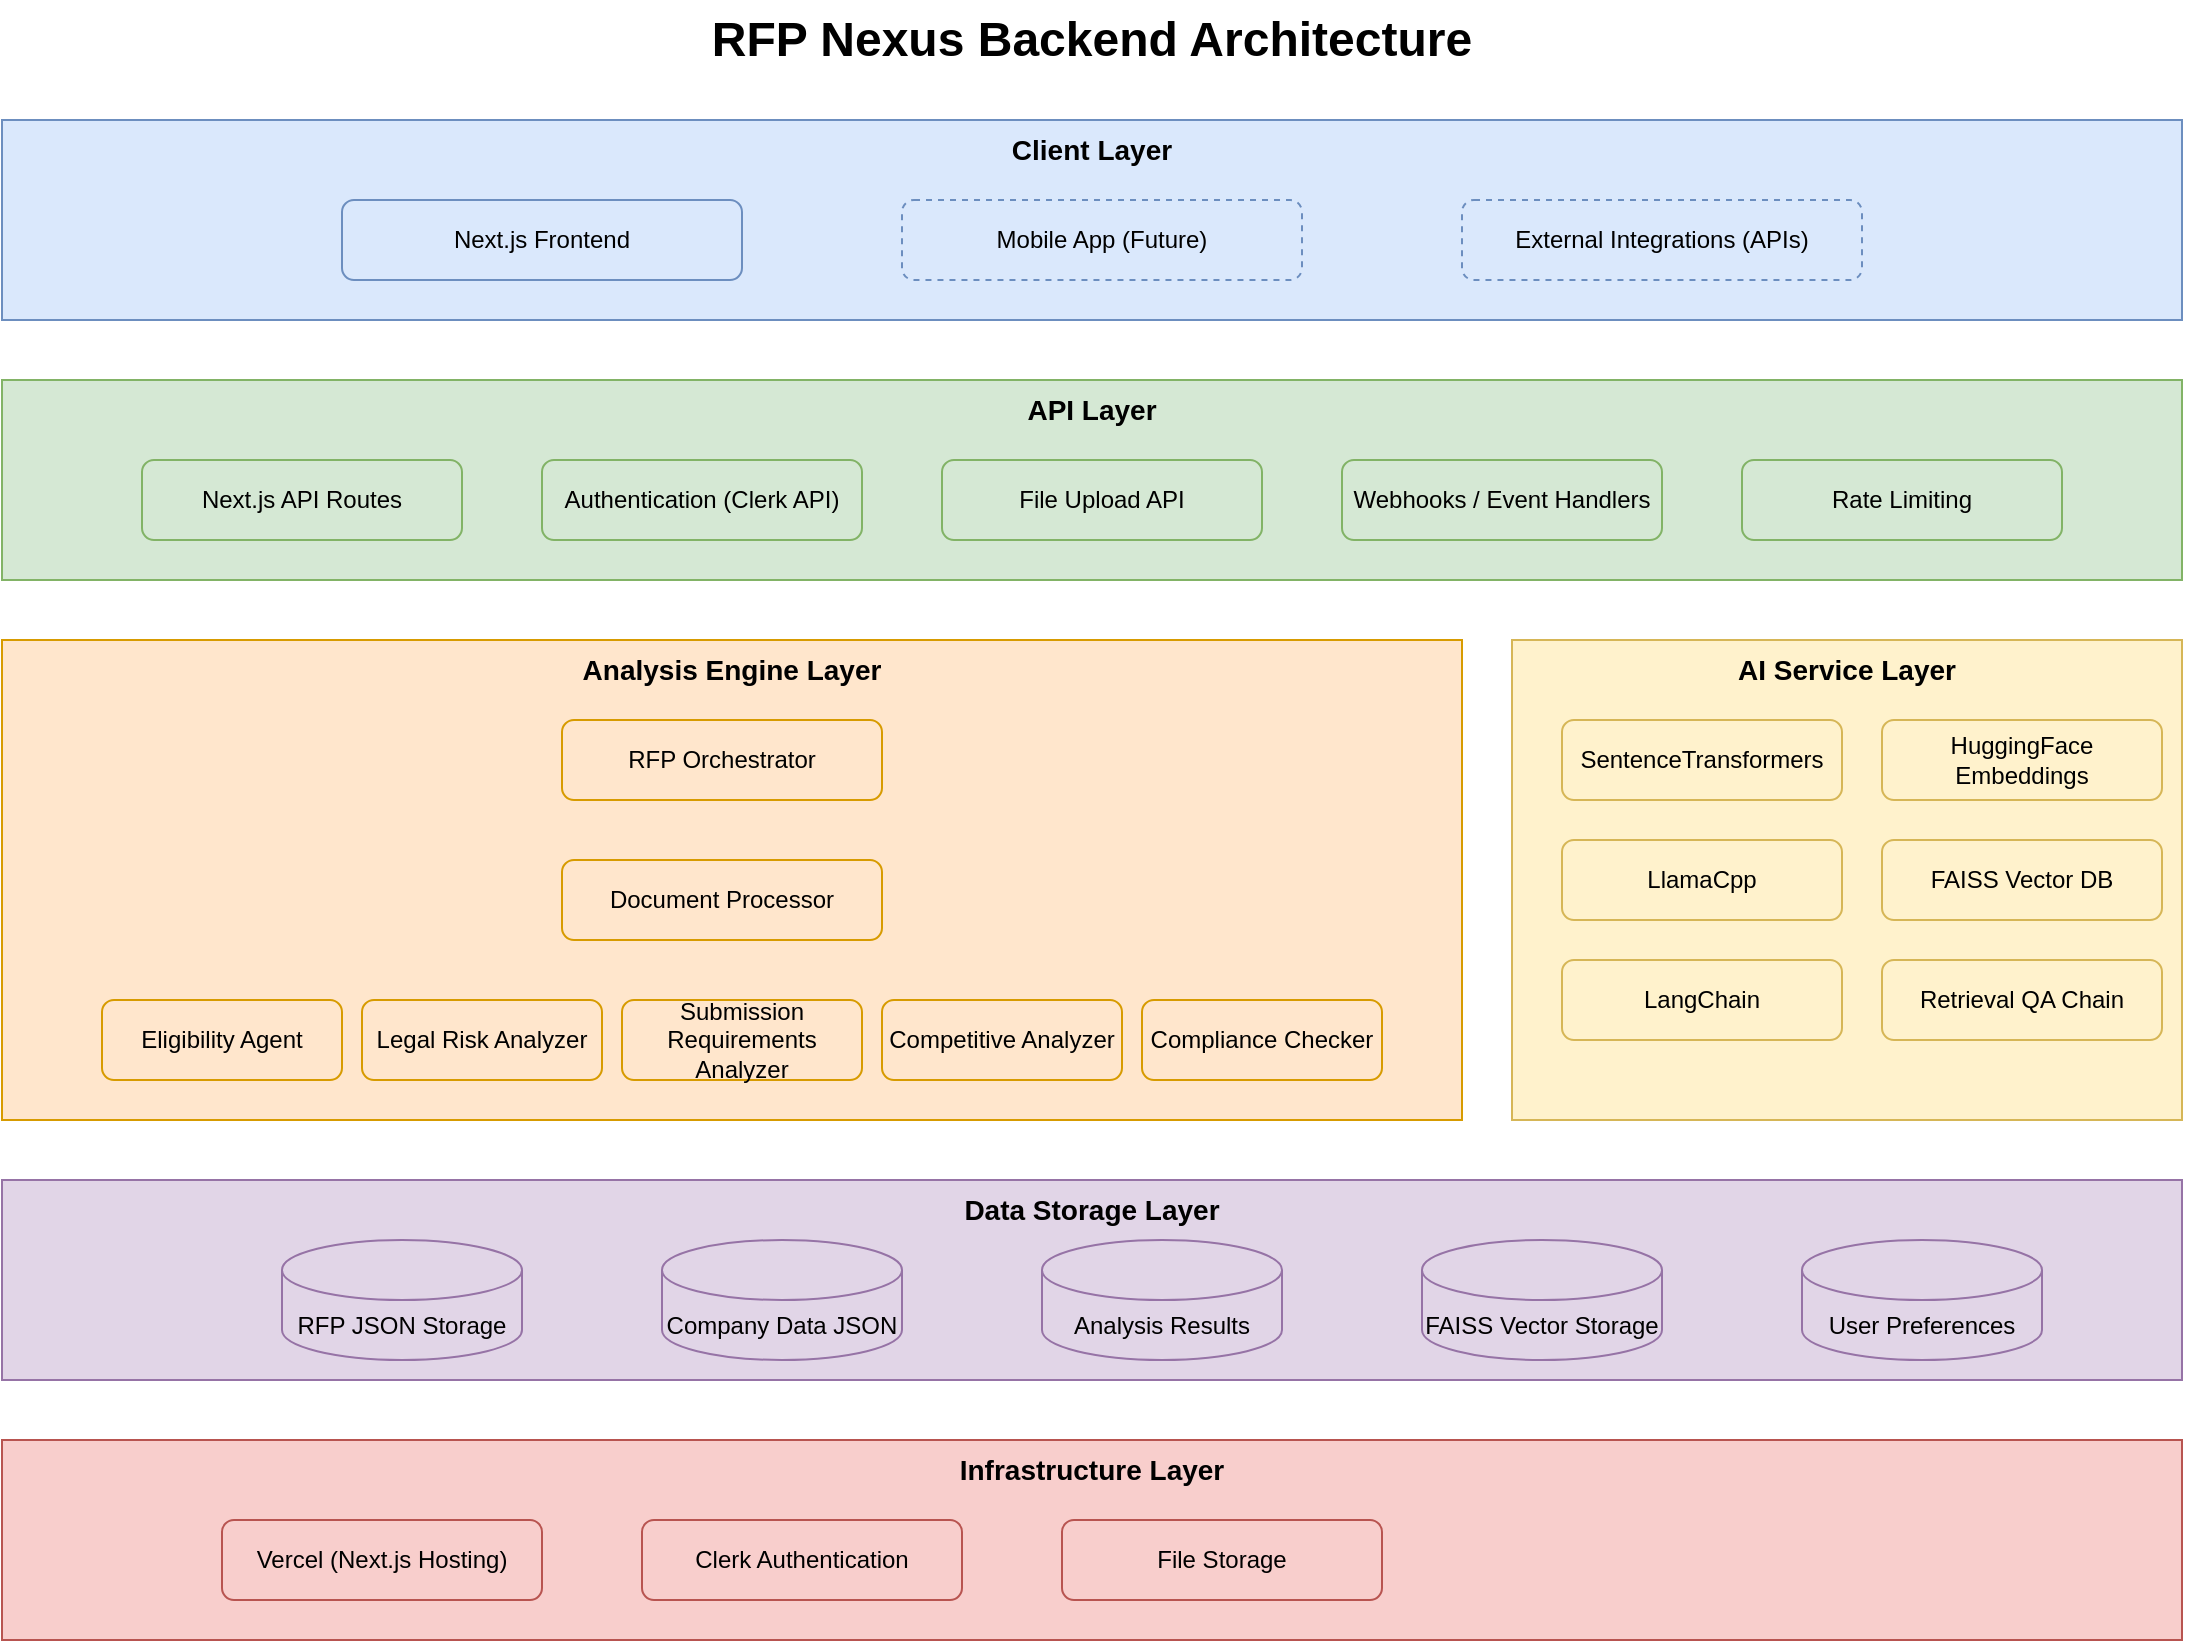 <mxfile version="21.1.4">
  <diagram id="backend-architecture" name="RFP Nexus Backend Architecture">
    <mxGraphModel dx="1422" dy="798" grid="1" gridSize="10" guides="1" tooltips="1" connect="1" arrows="1" fold="1" page="1" pageScale="1" pageWidth="1169" pageHeight="827" math="0" shadow="0">
      <root>
        <mxCell id="0" />
        <mxCell id="1" parent="0" />
        
        <!-- Title -->
        <mxCell id="title" value="RFP Nexus Backend Architecture" style="text;html=1;strokeColor=none;fillColor=none;align=center;verticalAlign=middle;whiteSpace=wrap;rounded=0;fontSize=24;fontStyle=1" vertex="1" parent="1">
          <mxGeometry x="340" y="20" width="490" height="40" as="geometry" />
        </mxCell>
        
        <!-- Client Layer -->
        <mxCell id="client_layer" value="Client Layer" style="rounded=0;whiteSpace=wrap;html=1;fillColor=#dae8fc;strokeColor=#6c8ebf;fontStyle=1;verticalAlign=top;fontSize=14;" vertex="1" parent="1">
          <mxGeometry x="40" y="80" width="1090" height="100" as="geometry" />
        </mxCell>
        
        <mxCell id="nextjs_frontend" value="Next.js Frontend" style="rounded=1;whiteSpace=wrap;html=1;fillColor=#dae8fc;strokeColor=#6c8ebf;" vertex="1" parent="1">
          <mxGeometry x="210" y="120" width="200" height="40" as="geometry" />
        </mxCell>
        
        <mxCell id="mobile_app" value="Mobile App (Future)" style="rounded=1;whiteSpace=wrap;html=1;fillColor=#dae8fc;strokeColor=#6c8ebf;dashed=1;" vertex="1" parent="1">
          <mxGeometry x="490" y="120" width="200" height="40" as="geometry" />
        </mxCell>
        
        <mxCell id="external_integrations" value="External Integrations (APIs)" style="rounded=1;whiteSpace=wrap;html=1;fillColor=#dae8fc;strokeColor=#6c8ebf;dashed=1;" vertex="1" parent="1">
          <mxGeometry x="770" y="120" width="200" height="40" as="geometry" />
        </mxCell>
        
        <!-- API Layer -->
        <mxCell id="api_layer" value="API Layer" style="rounded=0;whiteSpace=wrap;html=1;fillColor=#d5e8d4;strokeColor=#82b366;fontStyle=1;verticalAlign=top;fontSize=14;" vertex="1" parent="1">
          <mxGeometry x="40" y="210" width="1090" height="100" as="geometry" />
        </mxCell>
        
        <mxCell id="api_routes" value="Next.js API Routes" style="rounded=1;whiteSpace=wrap;html=1;fillColor=#d5e8d4;strokeColor=#82b366;" vertex="1" parent="1">
          <mxGeometry x="110" y="250" width="160" height="40" as="geometry" />
        </mxCell>
        
        <mxCell id="authentication" value="Authentication (Clerk API)" style="rounded=1;whiteSpace=wrap;html=1;fillColor=#d5e8d4;strokeColor=#82b366;" vertex="1" parent="1">
          <mxGeometry x="310" y="250" width="160" height="40" as="geometry" />
        </mxCell>
        
        <mxCell id="file_upload" value="File Upload API" style="rounded=1;whiteSpace=wrap;html=1;fillColor=#d5e8d4;strokeColor=#82b366;" vertex="1" parent="1">
          <mxGeometry x="510" y="250" width="160" height="40" as="geometry" />
        </mxCell>
        
        <mxCell id="webhooks" value="Webhooks / Event Handlers" style="rounded=1;whiteSpace=wrap;html=1;fillColor=#d5e8d4;strokeColor=#82b366;" vertex="1" parent="1">
          <mxGeometry x="710" y="250" width="160" height="40" as="geometry" />
        </mxCell>
        
        <mxCell id="api_rate_limit" value="Rate Limiting" style="rounded=1;whiteSpace=wrap;html=1;fillColor=#d5e8d4;strokeColor=#82b366;" vertex="1" parent="1">
          <mxGeometry x="910" y="250" width="160" height="40" as="geometry" />
        </mxCell>
        
        <!-- Analysis Engine Layer -->
        <mxCell id="analysis_layer" value="Analysis Engine Layer" style="rounded=0;whiteSpace=wrap;html=1;fillColor=#ffe6cc;strokeColor=#d79b00;fontStyle=1;verticalAlign=top;fontSize=14;" vertex="1" parent="1">
          <mxGeometry x="40" y="340" width="730" height="240" as="geometry" />
        </mxCell>
        
        <mxCell id="orchestrator" value="RFP Orchestrator" style="rounded=1;whiteSpace=wrap;html=1;fillColor=#ffe6cc;strokeColor=#d79b00;" vertex="1" parent="1">
          <mxGeometry x="320" y="380" width="160" height="40" as="geometry" />
        </mxCell>
        
        <mxCell id="document_processor" value="Document Processor" style="rounded=1;whiteSpace=wrap;html=1;fillColor=#ffe6cc;strokeColor=#d79b00;" vertex="1" parent="1">
          <mxGeometry x="320" y="450" width="160" height="40" as="geometry" />
        </mxCell>
        
        <mxCell id="eligibility_agent" value="Eligibility Agent" style="rounded=1;whiteSpace=wrap;html=1;fillColor=#ffe6cc;strokeColor=#d79b00;" vertex="1" parent="1">
          <mxGeometry x="90" y="520" width="120" height="40" as="geometry" />
        </mxCell>
        
        <mxCell id="legal_agent" value="Legal Risk Analyzer" style="rounded=1;whiteSpace=wrap;html=1;fillColor=#ffe6cc;strokeColor=#d79b00;" vertex="1" parent="1">
          <mxGeometry x="220" y="520" width="120" height="40" as="geometry" />
        </mxCell>
        
        <mxCell id="submission_agent" value="Submission Requirements Analyzer" style="rounded=1;whiteSpace=wrap;html=1;fillColor=#ffe6cc;strokeColor=#d79b00;" vertex="1" parent="1">
          <mxGeometry x="350" y="520" width="120" height="40" as="geometry" />
        </mxCell>
        
        <mxCell id="competitive_agent" value="Competitive Analyzer" style="rounded=1;whiteSpace=wrap;html=1;fillColor=#ffe6cc;strokeColor=#d79b00;" vertex="1" parent="1">
          <mxGeometry x="480" y="520" width="120" height="40" as="geometry" />
        </mxCell>
        
        <mxCell id="compliance_checker" value="Compliance Checker" style="rounded=1;whiteSpace=wrap;html=1;fillColor=#ffe6cc;strokeColor=#d79b00;" vertex="1" parent="1">
          <mxGeometry x="610" y="520" width="120" height="40" as="geometry" />
        </mxCell>
        
        <!-- AI Service Layer -->
        <mxCell id="ai_service_layer" value="AI Service Layer" style="rounded=0;whiteSpace=wrap;html=1;fillColor=#fff2cc;strokeColor=#d6b656;fontStyle=1;verticalAlign=top;fontSize=14;" vertex="1" parent="1">
          <mxGeometry x="795" y="340" width="335" height="240" as="geometry" />
        </mxCell>
        
        <mxCell id="sentence_transformers" value="SentenceTransformers" style="rounded=1;whiteSpace=wrap;html=1;fillColor=#fff2cc;strokeColor=#d6b656;" vertex="1" parent="1">
          <mxGeometry x="820" y="380" width="140" height="40" as="geometry" />
        </mxCell>
        
        <mxCell id="llamacpp" value="LlamaCpp" style="rounded=1;whiteSpace=wrap;html=1;fillColor=#fff2cc;strokeColor=#d6b656;" vertex="1" parent="1">
          <mxGeometry x="820" y="440" width="140" height="40" as="geometry" />
        </mxCell>
        
        <mxCell id="langchain" value="LangChain" style="rounded=1;whiteSpace=wrap;html=1;fillColor=#fff2cc;strokeColor=#d6b656;" vertex="1" parent="1">
          <mxGeometry x="820" y="500" width="140" height="40" as="geometry" />
        </mxCell>
        
        <mxCell id="huggingface" value="HuggingFace Embeddings" style="rounded=1;whiteSpace=wrap;html=1;fillColor=#fff2cc;strokeColor=#d6b656;" vertex="1" parent="1">
          <mxGeometry x="980" y="380" width="140" height="40" as="geometry" />
        </mxCell>
        
        <mxCell id="vectordb_faiss" value="FAISS Vector DB" style="rounded=1;whiteSpace=wrap;html=1;fillColor=#fff2cc;strokeColor=#d6b656;" vertex="1" parent="1">
          <mxGeometry x="980" y="440" width="140" height="40" as="geometry" />
        </mxCell>
        
        <mxCell id="chatlib" value="Retrieval QA Chain" style="rounded=1;whiteSpace=wrap;html=1;fillColor=#fff2cc;strokeColor=#d6b656;" vertex="1" parent="1">
          <mxGeometry x="980" y="500" width="140" height="40" as="geometry" />
        </mxCell>
        
        <!-- Data Storage Layer -->
        <mxCell id="data_storage_layer" value="Data Storage Layer" style="rounded=0;whiteSpace=wrap;html=1;fillColor=#e1d5e7;strokeColor=#9673a6;fontStyle=1;verticalAlign=top;fontSize=14;" vertex="1" parent="1">
          <mxGeometry x="40" y="610" width="1090" height="100" as="geometry" />
        </mxCell>
        
        <mxCell id="rfp_json" value="RFP JSON Storage" style="shape=cylinder3;whiteSpace=wrap;html=1;boundedLbl=1;backgroundOutline=1;size=15;fillColor=#e1d5e7;strokeColor=#9673a6;" vertex="1" parent="1">
          <mxGeometry x="180" y="640" width="120" height="60" as="geometry" />
        </mxCell>
        
        <mxCell id="company_json" value="Company Data JSON" style="shape=cylinder3;whiteSpace=wrap;html=1;boundedLbl=1;backgroundOutline=1;size=15;fillColor=#e1d5e7;strokeColor=#9673a6;" vertex="1" parent="1">
          <mxGeometry x="370" y="640" width="120" height="60" as="geometry" />
        </mxCell>
        
        <mxCell id="analysis_results" value="Analysis Results" style="shape=cylinder3;whiteSpace=wrap;html=1;boundedLbl=1;backgroundOutline=1;size=15;fillColor=#e1d5e7;strokeColor=#9673a6;" vertex="1" parent="1">
          <mxGeometry x="560" y="640" width="120" height="60" as="geometry" />
        </mxCell>
        
        <mxCell id="vector_storage" value="FAISS Vector Storage" style="shape=cylinder3;whiteSpace=wrap;html=1;boundedLbl=1;backgroundOutline=1;size=15;fillColor=#e1d5e7;strokeColor=#9673a6;" vertex="1" parent="1">
          <mxGeometry x="750" y="640" width="120" height="60" as="geometry" />
        </mxCell>
        
        <mxCell id="user_data" value="User Preferences" style="shape=cylinder3;whiteSpace=wrap;html=1;boundedLbl=1;backgroundOutline=1;size=15;fillColor=#e1d5e7;strokeColor=#9673a6;" vertex="1" parent="1">
          <mxGeometry x="940" y="640" width="120" height="60" as="geometry" />
        </mxCell>
        
        <!-- Infrastructure Layer -->
        <mxCell id="infrastructure_layer" value="Infrastructure Layer" style="rounded=0;whiteSpace=wrap;html=1;fillColor=#f8cecc;strokeColor=#b85450;fontStyle=1;verticalAlign=top;fontSize=14;" vertex="1" parent="1">
          <mxGeometry x="40" y="740" width="1090" height="100" as="geometry" />
        </mxCell>
        
        <mxCell id="nextjs_hosting" value="Vercel (Next.js Hosting)" style="rounded=1;whiteSpace=wrap;html=1;fillColor=#f8cecc;strokeColor=#b85450;" vertex="1" parent="1">
          <mxGeometry x="150" y="780" width="160" height="40" as="geometry" />
        </mxCell>
        
        <mxCell id="clerk_auth" value="Clerk Authentication" style="rounded=1;whiteSpace=wrap;html=1;fillColor=#f8cecc;strokeColor=#b85450;" vertex="1" parent="1">
          <mxGeometry x="360" y="780" width="160" height="40" as="geometry" />
        </mxCell>
        
        <mxCell id="file_storage" value="File Storage" style="rounded=1;whiteSpace=wrap;html=1;fillColor=#f8cecc;strokeColor=#b85450;" vertex="1" parent="1">
          <mxGeometry x="570" y="780" width="160" height="40" as="geometry" />
        </mxCell>
        
        <mxCell id="monitoring" value="Monitoring & Logging" style="rounded=1;whiteSpace=wrap;html=1;fillColor=#f8cecc;strokeColor=#b85450;" vertex="1" parent="1">
          <mxGeometry x="780" y="780" width="160" height="40" as="geometry" />
        </mxCell>
        
        <!-- Flow Connectors -->
        <!-- Client to API Layer -->
        <mxCell id="frontend_to_api" value="" style="endArrow=classic;startArrow=classic;html=1;rounded=0;entryX=0.5;entryY=0;entryDx=0;entryDy=0;exitX=0.5;exitY=1;exitDx=0;exitDy=0;" edge="1" parent="1" source="nextjs_frontend" target="api_routes">
          <mxGeometry width="50" height="50" relative="1" as="geometry">
            <mxPoint x="270" y="170" as="sourcePoint" />
            <mxPoint x="320" y="120" as="targetPoint" />
          </mxGeometry>
        </mxCell>
        
        <mxCell id="frontend_to_auth" value="" style="endArrow=classic;startArrow=classic;html=1;rounded=0;entryX=0.5;entryY=0;entryDx=0;entryDy=0;exitX=0.5;exitY=1;exitDx=0;exitDy=0;" edge="1" parent="1" source="nextjs_frontend" target="authentication">
          <mxGeometry width="50" height="50" relative="1" as="geometry">
            <mxPoint x="330" y="200" as="sourcePoint" />
            <mxPoint x="380" y="150" as="targetPoint" />
          </mxGeometry>
        </mxCell>
        
        <mxCell id="frontend_to_upload" value="" style="endArrow=classic;startArrow=classic;html=1;rounded=0;entryX=0.5;entryY=0;entryDx=0;entryDy=0;exitX=0.75;exitY=1;exitDx=0;exitDy=0;" edge="1" parent="1" source="nextjs_frontend" target="file_upload">
          <mxGeometry width="50" height="50" relative="1" as="geometry">
            <mxPoint x="450" y="200" as="sourcePoint" />
            <mxPoint x="500" y="150" as="targetPoint" />
          </mxGeometry>
        </mxCell>
        
        <!-- API to Analysis Engine -->
        <mxCell id="api_to_orchestrator" value="" style="endArrow=classic;html=1;rounded=0;entryX=0.5;entryY=0;entryDx=0;entryDy=0;" edge="1" parent="1" target="orchestrator">
          <mxGeometry width="50" height="50" relative="1" as="geometry">
            <mxPoint x="400" y="290" as="sourcePoint" />
            <mxPoint x="450" y="240" as="targetPoint" />
          </mxGeometry>
        </mxCell>
        
        <mxCell id="file_to_processor" value="" style="endArrow=classic;html=1;rounded=0;entryX=0.5;entryY=0;entryDx=0;entryDy=0;exitX=0.25;exitY=1;exitDx=0;exitDy=0;" edge="1" parent="1" source="file_upload" target="document_processor">
          <mxGeometry width="50" height="50" relative="1" as="geometry">
            <mxPoint x="460" y="290" as="sourcePoint" />
            <mxPoint x="510" y="240" as="targetPoint" />
          </mxGeometry>
        </mxCell>
        
        <!-- Orchestrator Flow -->
        <mxCell id="orchestrator_to_processor" value="" style="endArrow=classic;html=1;rounded=0;exitX=0.5;exitY=1;exitDx=0;exitDy=0;entryX=0.5;entryY=0;entryDx=0;entryDy=0;" edge="1" parent="1" source="orchestrator" target="document_processor">
          <mxGeometry width="50" height="50" relative="1" as="geometry">
            <mxPoint x="350" y="490" as="sourcePoint" />
            <mxPoint x="400" y="440" as="targetPoint" />
          </mxGeometry>
        </mxCell>
        
        <mxCell id="processor_to_agents" value="" style="endArrow=classic;html=1;rounded=0;exitX=0.5;exitY=1;exitDx=0;exitDy=0;" edge="1" parent="1" source="document_processor">
          <mxGeometry width="50" height="50" relative="1" as="geometry">
            <mxPoint x="400" y="490" as="sourcePoint" />
            <mxPoint x="400" y="510" as="targetPoint" />
          </mxGeometry>
        </mxCell>
        
        <mxCell id="to_eligibility" value="" style="endArrow=classic;html=1;rounded=0;entryX=0.5;entryY=0;entryDx=0;entryDy=0;" edge="1" parent="1" target="eligibility_agent">
          <mxGeometry width="50" height="50" relative="1" as="geometry">
            <mxPoint x="400" y="510" as="sourcePoint" />
            <mxPoint x="240" y="490" as="targetPoint" />
            <Array as="points">
              <mxPoint x="150" y="510" />
            </Array>
          </mxGeometry>
        </mxCell>
        
        <mxCell id="to_legal" value="" style="endArrow=classic;html=1;rounded=0;entryX=0.5;entryY=0;entryDx=0;entryDy=0;" edge="1" parent="1" target="legal_agent">
          <mxGeometry width="50" height="50" relative="1" as="geometry">
            <mxPoint x="400" y="510" as="sourcePoint" />
            <mxPoint x="350" y="490" as="targetPoint" />
            <Array as="points">
              <mxPoint x="280" y="510" />
            </Array>
          </mxGeometry>
        </mxCell>
        
        <mxCell id="to_submission" value="" style="endArrow=classic;html=1;rounded=0;entryX=0.5;entryY=0;entryDx=0;entryDy=0;" edge="1" parent="1" target="submission_agent">
          <mxGeometry width="50" height="50" relative="1" as="geometry">
            <mxPoint x="400" y="510" as="sourcePoint" />
            <mxPoint x="450" y="460" as="targetPoint" />
          </mxGeometry>
        </mxCell>
        
        <mxCell id="to_competitive" value="" style="endArrow=classic;html=1;rounded=0;entryX=0.5;entryY=0;entryDx=0;entryDy=0;" edge="1" parent="1" target="competitive_agent">
          <mxGeometry width="50" height="50" relative="1" as="geometry">
            <mxPoint x="400" y="510" as="sourcePoint" />
            <mxPoint x="450" y="460" as="targetPoint" />
            <Array as="points">
              <mxPoint x="540" y="510" />
            </Array>
          </mxGeometry>
        </mxCell>
        
        <mxCell id="to_compliance" value="" style="endArrow=classic;html=1;rounded=0;entryX=0.5;entryY=0;entryDx=0;entryDy=0;" edge="1" parent="1" target="compliance_checker">
          <mxGeometry width="50" height="50" relative="1" as="geometry">
            <mxPoint x="400" y="510" as="sourcePoint" />
            <mxPoint x="450" y="460" as="targetPoint" />
            <Array as="points">
              <mxPoint x="670" y="510" />
            </Array>
          </mxGeometry>
        </mxCell>
        
        <!-- Analysis Engine to AI Services -->
        <mxCell id="eligibility_to_transformers" value="" style="endArrow=classic;html=1;rounded=0;exitX=1;exitY=0.5;exitDx=0;exitDy=0;entryX=0;entryY=0.5;entryDx=0;entryDy=0;" edge="1" parent="1" source="eligibility_agent" target="sentence_transformers">
          <mxGeometry width="50" height="50" relative="1" as="geometry">
            <mxPoint x="770" y="490" as="sourcePoint" />
            <mxPoint x="820" y="440" as="targetPoint" />
            <Array as="points">
              <mxPoint x="760" y="540" />
              <mxPoint x="760" y="400" />
            </Array>
          </mxGeometry>
        </mxCell>
        
        <mxCell id="processor_to_llama" value="" style="endArrow=classic;html=1;rounded=0;exitX=1;exitY=0.5;exitDx=0;exitDy=0;entryX=0;entryY=0.5;entryDx=0;entryDy=0;" edge="1" parent="1" source="document_processor" target="llamacpp">
          <mxGeometry width="50" height="50" relative="1" as="geometry">
            <mxPoint x="770" y="490" as="sourcePoint" />
            <mxPoint x="820" y="440" as="targetPoint" />
            <Array as="points">
              <mxPoint x="760" y="470" />
              <mxPoint x="760" y="460" />
            </Array>
          </mxGeometry>
        </mxCell>
        
        <mxCell id="agents_to_langchain" value="" style="endArrow=classic;html=1;rounded=0;exitX=1;exitY=0.5;exitDx=0;exitDy=0;entryX=0;entryY=0.5;entryDx=0;entryDy=0;" edge="1" parent="1" source="competitive_agent" target="langchain">
          <mxGeometry width="50" height="50" relative="1" as="geometry">
            <mxPoint x="720" y="590" as="sourcePoint" />
            <mxPoint x="770" y="540" as="targetPoint" />
            <Array as="points">
              <mxPoint x="760" y="540" />
              <mxPoint x="760" y="520" />
            </Array>
          </mxGeometry>
        </mxCell>
        
        <mxCell id="orchestrator_to_huggingface" value="" style="endArrow=classic;html=1;rounded=0;exitX=1;exitY=0.5;exitDx=0;exitDy=0;entryX=0;entryY=0.5;entryDx=0;entryDy=0;" edge="1" parent="1" source="orchestrator" target="huggingface">
          <mxGeometry width="50" height="50" relative="1" as="geometry">
            <mxPoint x="720" y="390" as="sourcePoint" />
            <mxPoint x="770" y="340" as="targetPoint" />
            <Array as="points">
              <mxPoint x="760" y="400" />
            </Array>
          </mxGeometry>
        </mxCell>
        
        <mxCell id="langchain_to_vectordb" value="" style="endArrow=classic;html=1;rounded=0;exitX=1;exitY=0.5;exitDx=0;exitDy=0;entryX=0;entryY=0.5;entryDx=0;entryDy=0;" edge="1" parent="1" source="langchain" target="vectordb_faiss">
          <mxGeometry width="50" height="50" relative="1" as="geometry">
            <mxPoint x="890" y="490" as="sourcePoint" />
            <mxPoint x="940" y="440" as="targetPoint" />
            <Array as="points">
              <mxPoint x="965" y="520" />
              <mxPoint x="965" y="460" />
            </Array>
          </mxGeometry>
        </mxCell>
        
        <mxCell id="huggingface_to_qa" value="" style="endArrow=classic;html=1;rounded=0;exitX=0.5;exitY=1;exitDx=0;exitDy=0;entryX=0.5;entryY=0;entryDx=0;entryDy=0;" edge="1" parent="1" source="huggingface" target="chatlib">
          <mxGeometry width="50" height="50" relative="1" as="geometry">
            <mxPoint x="960" y="490" as="sourcePoint" />
            <mxPoint x="1010" y="440" as="targetPoint" />
            <Array as="points">
              <mxPoint x="1050" y="450" />
              <mxPoint x="1050" y="490" />
            </Array>
          </mxGeometry>
        </mxCell>
        
        <!-- Storage Integration -->
        <mxCell id="agents_to_storage" value="" style="endArrow=classic;html=1;rounded=0;exitX=0.5;exitY=1;exitDx=0;exitDy=0;entryX=0.5;entryY=0;entryDx=0;entryDy=0;" edge="1" parent="1" source="submission_agent" target="analysis_results">
          <mxGeometry width="50" height="50" relative="1" as="geometry">
            <mxPoint x="470" y="650" as="sourcePoint" />
            <mxPoint x="520" y="600" as="targetPoint" />
            <Array as="points">
              <mxPoint x="410" y="580" />
              <mxPoint x="620" y="580" />
            </Array>
          </mxGeometry>
        </mxCell>
        
        <mxCell id="eligibility_to_storage" value="" style="endArrow=classic;html=1;rounded=0;exitX=0.5;exitY=1;exitDx=0;exitDy=0;" edge="1" parent="1" source="eligibility_agent">
          <mxGeometry width="50" height="50" relative="1" as="geometry">
            <mxPoint x="150" y="560" as="sourcePoint" />
            <mxPoint x="620" y="630" as="targetPoint" />
            <Array as="points">
              <mxPoint x="150" y="580" />
              <mxPoint x="620" y="580" />
            </Array>
          </mxGeometry>
        </mxCell>
        
        <mxCell id="competitive_to_storage" value="" style="endArrow=classic;html=1;rounded=0;exitX=0.5;exitY=1;exitDx=0;exitDy=0;" edge="1" parent="1" source="competitive_agent">
          <mxGeometry width="50" height="50" relative="1" as="geometry">
            <mxPoint x="420" y="650" as="sourcePoint" />
            <mxPoint x="620" y="630" as="targetPoint" />
            <Array as="points">
              <mxPoint x="540" y="580" />
              <mxPoint x="620" y="580" />
            </Array>
          </mxGeometry>
        </mxCell>
        
        <mxCell id="legal_to_storage" value="" style="endArrow=classic;html=1;rounded=0;exitX=0.5;exitY=1;exitDx=0;exitDy=0;" edge="1" parent="1" source="legal_agent">
          <mxGeometry width="50" height="50" relative="1" as="geometry">
            <mxPoint x="280" y="650" as="sourcePoint" />
            <mxPoint x="620" y="630" as="targetPoint" />
            <Array as="points">
              <mxPoint x="280" y="580" />
              <mxPoint x="620" y="580" />
            </Array>
          </mxGeometry>
        </mxCell>
        
        <mxCell id="compliance_to_storage" value="" style="endArrow=classic;html=1;rounded=0;exitX=0.5;exitY=1;exitDx=0;exitDy=0;" edge="1" parent="1" source="compliance_checker">
          <mxGeometry width="50" height="50" relative="1" as="geometry">
            <mxPoint x="670" y="650" as="sourcePoint" />
            <mxPoint x="620" y="630" as="targetPoint" />
            <Array as="points">
              <mxPoint x="670" y="580" />
              <mxPoint x="620" y="580" />
            </Array>
          </mxGeometry>
        </mxCell>
        
        <mxCell id="processor_to_rfp_storage" value="" style="endArrow=classic;html=1;rounded=0;exitX=0;exitY=1;exitDx=0;exitDy=0;entryX=0.5;entryY=0;entryDx=0;entryDy=0;" edge="1" parent="1" source="document_processor" target="rfp_json">
          <mxGeometry width="50" height="50" relative="1" as="geometry">
            <mxPoint x="190" y="580" as="sourcePoint" />
            <mxPoint x="240" y="530" as="targetPoint" />
            <Array as="points">
              <mxPoint x="320" y="520" />
              <mxPoint x="240" y="520" />
            </Array>
          </mxGeometry>
        </mxCell>
        
        <mxCell id="processor_to_company_storage" value="" style="endArrow=classic;html=1;rounded=0;exitX=0.25;exitY=1;exitDx=0;exitDy=0;entryX=0.5;entryY=0;entryDx=0;entryDy=0;" edge="1" parent="1" source="document_processor" target="company_json">
          <mxGeometry width="50" height="50" relative="1" as="geometry">
            <mxPoint x="330" y="580" as="sourcePoint" />
            <mxPoint x="380" y="530" as="targetPoint" />
            <Array as="points">
              <mxPoint x="360" y="520" />
              <mxPoint x="430" y="520" />
            </Array>
          </mxGeometry>
        </mxCell>
        
        <mxCell id="vectordb_to_storage" value="" style="endArrow=classic;startArrow=classic;html=1;rounded=0;exitX=0.5;exitY=0;exitDx=0;exitDy=0;entryX=0.5;entryY=1;entryDx=0;entryDy=0;" edge="1" parent="1" source="vector_storage" target="vectordb_faiss">
          <mxGeometry width="50" height="50" relative="1" as="geometry">
            <mxPoint x="860" y="580" as="sourcePoint" />
            <mxPoint x="910" y="530" as="targetPoint" />
            <Array as="points">
              <mxPoint x="810" y="600" />
              <mxPoint x="1050" y="600" />
            </Array>
          </mxGeometry>
        </mxCell>
        
        <!-- Infrastructure Connections -->
        <mxCell id="storage_to_file_storage" value="" style="endArrow=classic;startArrow=classic;html=1;rounded=0;exitX=0.5;exitY=1;exitDx=0;exitDy=0;entryX=0.5;entryY=0;entryDx=0;entryDy=0;" edge="1" parent="1" source="rfp_json" target="file_storage">
          <mxGeometry width="50" height="50" relative="1" as="geometry">
            <mxPoint x="490" y="720" as="sourcePoint" />
            <mxPoint x="540" y="670" as="targetPoint" />
            <Array as="points">
              <mxPoint x="240" y="720" />
              <mxPoint x="650" y="720" />
            </Array>
          </mxGeometry>
        </mxCell>
        
        <mxCell id="company_to_file_storage" value="" style="endArrow=classic;startArrow=classic;html=1;rounded=0;exitX=0.5;exitY=1;exitDx=0;exitDy=0;" edge="1" parent="1" source="company_json">
          <mxGeometry width="50" height="50" relative="1" as="geometry">
            <mxPoint x="490" y="720" as="sourcePoint" />
            <mxPoint x="650" y="780" as="targetPoint" />
            <Array as="points">
              <mxPoint x="430" y="720" />
              <mxPoint x="650" y="720" />
            </Array>
          </mxGeometry>
        </mxCell>
        
        <mxCell id="analysis_to_file_storage" value="" style="endArrow=classic;startArrow=classic;html=1;rounded=0;exitX=0.5;exitY=1;exitDx=0;exitDy=0;" edge="1" parent="1" source="analysis_results">
          <mxGeometry width="50" height="50" relative="1" as="geometry">
            <mxPoint x="490" y="720" as="sourcePoint" />
            <mxPoint x="650" y="780" as="targetPoint" />
            <Array as="points">
              <mxPoint x="620" y="720" />
              <mxPoint x="650" y="720" />
            </Array>
          </mxGeometry>
        </mxCell>
        
        <mxCell id="vector_to_file_storage" value="" style="endArrow=classic;startArrow=classic;html=1;rounded=0;exitX=0.5;exitY=1;exitDx=0;exitDy=0;" edge="1" parent="1" source="vector_storage">
          <mxGeometry width="50" height="50" relative="1" as="geometry">
            <mxPoint x="590" y="720" as="sourcePoint" />
            <mxPoint x="650" y="780" as="targetPoint" />
            <Array as="points">
              <mxPoint x="810" y="720" />
              <mxPoint x="650" y="720" />
            </Array>
          </mxGeometry>
        </mxCell>
        
        <mxCell id="user_to_clerk" value="" style="endArrow=classic;startArrow=classic;html=1;rounded=0;exitX=0.5;exitY=1;exitDx=0;exitDy=0;entryX=0.75;entryY=0;entryDx=0;entryDy=0;" edge="1" parent="1" source="user_data" target="clerk_auth">
          <mxGeometry width="50" height="50" relative="1" as="geometry">
            <mxPoint x="690" y="720" as="sourcePoint" />
            <mxPoint x="740" y="670" as="targetPoint" />
            <Array as="points">
              <mxPoint x="1000" y="730" />
              <mxPoint x="480" y="730" />
            </Array>
          </mxGeometry>
        </mxCell>
        
        <mxCell id="api_to_vercel" value="" style="endArrow=classic;startArrow=classic;html=1;rounded=0;exitX=0.5;exitY=1;exitDx=0;exitDy=0;entryX=0.5;entryY=0;entryDx=0;entryDy=0;" edge="1" parent="1" source="api_routes" target="nextjs_hosting">
          <mxGeometry width="50" height="50" relative="1" as="geometry">
            <mxPoint x="190" y="720" as="sourcePoint" />
            <mxPoint x="240" y="670" as="targetPoint" />
            <Array as="points">
              <mxPoint x="190" y="730" />
              <mxPoint x="230" y="730" />
            </Array>
          </mxGeometry>
        </mxCell>
        
        <mxCell id="auth_to_clerk" value="" style="endArrow=classic;startArrow=classic;html=1;rounded=0;exitX=0.5;exitY=1;exitDx=0;exitDy=0;entryX=0.5;entryY=0;entryDx=0;entryDy=0;" edge="1" parent="1" source="authentication" target="clerk_auth">
          <mxGeometry width="50" height="50" relative="1" as="geometry">
            <mxPoint x="330" y="720" as="sourcePoint" />
            <mxPoint x="380" y="670" as="targetPoint" />
            <Array as="points">
              <mxPoint x="390" y="730" />
              <mxPoint x="440" y="730" />
            </Array>
          </mxGeometry>
        </mxCell>
        
        <!-- Legend -->
        <mxCell id="legend" value="System Component Legend" style="swimlane;fontStyle=0;childLayout=stackLayout;horizontal=1;startSize=30;horizontalStack=0;resizeParent=1;resizeParentMax=0;resizeLast=0;collapsible=1;marginBottom=0;whiteSpace=wrap;html=1;fillColor=#f5f5f5;strokeColor=#666666;fontColor=#333333;" vertex="1" parent="1">
          <mxGeometry x="1140" y="80" width="170" height="180" as="geometry" />
        </mxCell>
        
        <mxCell id="legend_client" value="Client Layer" style="text;strokeColor=#6c8ebf;fillColor=#dae8fc;align=left;verticalAlign=middle;spacingLeft=4;spacingRight=4;overflow=hidden;points=[[0,0.5],[1,0.5]];portConstraint=eastwest;rotatable=0;whiteSpace=wrap;html=1;" vertex="1" parent="legend">
          <mxGeometry y="30" width="170" height="30" as="geometry" />
        </mxCell>
        
        <mxCell id="legend_api" value="API Layer" style="text;strokeColor=#82b366;fillColor=#d5e8d4;align=left;verticalAlign=middle;spacingLeft=4;spacingRight=4;overflow=hidden;points=[[0,0.5],[1,0.5]];portConstraint=eastwest;rotatable=0;whiteSpace=wrap;html=1;" vertex="1" parent="legend">
          <mxGeometry y="60" width="170" height="30" as="geometry" />
        </mxCell>
        
        <mxCell id="legend_analysis" value="Analysis Engine" style="text;strokeColor=#d79b00;fillColor=#ffe6cc;align=left;verticalAlign=middle;spacingLeft=4;spacingRight=4;overflow=hidden;points=[[0,0.5],[1,0.5]];portConstraint=eastwest;rotatable=0;whiteSpace=wrap;html=1;" vertex="1" parent="legend">
          <mxGeometry y="90" width="170" height="30" as="geometry" />
        </mxCell>
        
        <mxCell id="legend_ai" value="AI Services" style="text;strokeColor=#d6b656;fillColor=#fff2cc;align=left;verticalAlign=middle;spacingLeft=4;spacingRight=4;overflow=hidden;points=[[0,0.5],[1,0.5]];portConstraint=eastwest;rotatable=0;whiteSpace=wrap;html=1;" vertex="1" parent="legend">
          <mxGeometry y="120" width="170" height="30" as="geometry" />
        </mxCell>
        
        <mxCell id="legend_storage" value="Data Storage" style="text;strokeColor=#9673a6;fillColor=#e1d5e7;align=left;verticalAlign=middle;spacingLeft=4;spacingRight=4;overflow=hidden;points=[[0,0.5],[1,0.5]];portConstraint=eastwest;rotatable=0;whiteSpace=wrap;html=1;" vertex="1" parent="legend">
          <mxGeometry y="150" width="170" height="30" as="geometry" />
        </mxCell>
        
      </root>
    </mxGraphModel>
  </diagram>
</mxfile>
